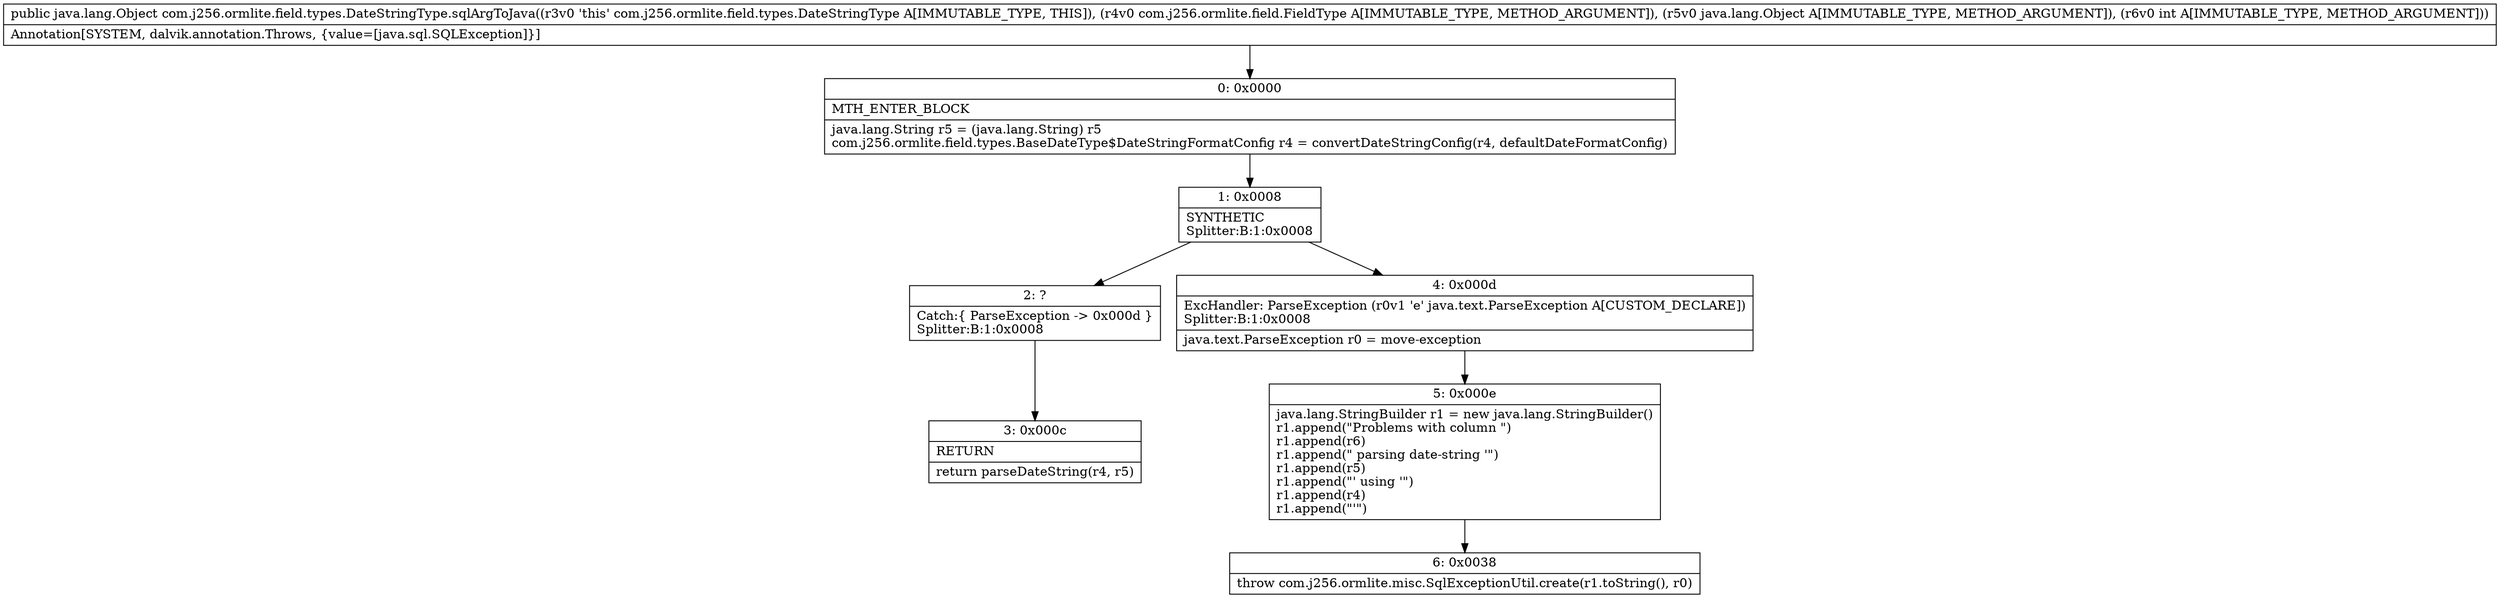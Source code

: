 digraph "CFG forcom.j256.ormlite.field.types.DateStringType.sqlArgToJava(Lcom\/j256\/ormlite\/field\/FieldType;Ljava\/lang\/Object;I)Ljava\/lang\/Object;" {
Node_0 [shape=record,label="{0\:\ 0x0000|MTH_ENTER_BLOCK\l|java.lang.String r5 = (java.lang.String) r5\lcom.j256.ormlite.field.types.BaseDateType$DateStringFormatConfig r4 = convertDateStringConfig(r4, defaultDateFormatConfig)\l}"];
Node_1 [shape=record,label="{1\:\ 0x0008|SYNTHETIC\lSplitter:B:1:0x0008\l}"];
Node_2 [shape=record,label="{2\:\ ?|Catch:\{ ParseException \-\> 0x000d \}\lSplitter:B:1:0x0008\l}"];
Node_3 [shape=record,label="{3\:\ 0x000c|RETURN\l|return parseDateString(r4, r5)\l}"];
Node_4 [shape=record,label="{4\:\ 0x000d|ExcHandler: ParseException (r0v1 'e' java.text.ParseException A[CUSTOM_DECLARE])\lSplitter:B:1:0x0008\l|java.text.ParseException r0 = move\-exception\l}"];
Node_5 [shape=record,label="{5\:\ 0x000e|java.lang.StringBuilder r1 = new java.lang.StringBuilder()\lr1.append(\"Problems with column \")\lr1.append(r6)\lr1.append(\" parsing date\-string '\")\lr1.append(r5)\lr1.append(\"' using '\")\lr1.append(r4)\lr1.append(\"'\")\l}"];
Node_6 [shape=record,label="{6\:\ 0x0038|throw com.j256.ormlite.misc.SqlExceptionUtil.create(r1.toString(), r0)\l}"];
MethodNode[shape=record,label="{public java.lang.Object com.j256.ormlite.field.types.DateStringType.sqlArgToJava((r3v0 'this' com.j256.ormlite.field.types.DateStringType A[IMMUTABLE_TYPE, THIS]), (r4v0 com.j256.ormlite.field.FieldType A[IMMUTABLE_TYPE, METHOD_ARGUMENT]), (r5v0 java.lang.Object A[IMMUTABLE_TYPE, METHOD_ARGUMENT]), (r6v0 int A[IMMUTABLE_TYPE, METHOD_ARGUMENT]))  | Annotation[SYSTEM, dalvik.annotation.Throws, \{value=[java.sql.SQLException]\}]\l}"];
MethodNode -> Node_0;
Node_0 -> Node_1;
Node_1 -> Node_2;
Node_1 -> Node_4;
Node_2 -> Node_3;
Node_4 -> Node_5;
Node_5 -> Node_6;
}

